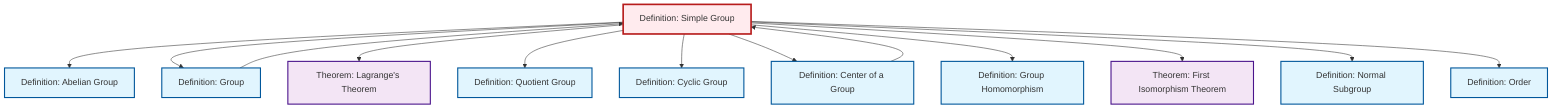 graph TD
    classDef definition fill:#e1f5fe,stroke:#01579b,stroke-width:2px
    classDef theorem fill:#f3e5f5,stroke:#4a148c,stroke-width:2px
    classDef axiom fill:#fff3e0,stroke:#e65100,stroke-width:2px
    classDef example fill:#e8f5e9,stroke:#1b5e20,stroke-width:2px
    classDef current fill:#ffebee,stroke:#b71c1c,stroke-width:3px
    def-simple-group["Definition: Simple Group"]:::definition
    def-homomorphism["Definition: Group Homomorphism"]:::definition
    def-cyclic-group["Definition: Cyclic Group"]:::definition
    thm-lagrange["Theorem: Lagrange's Theorem"]:::theorem
    def-normal-subgroup["Definition: Normal Subgroup"]:::definition
    def-abelian-group["Definition: Abelian Group"]:::definition
    thm-first-isomorphism["Theorem: First Isomorphism Theorem"]:::theorem
    def-group["Definition: Group"]:::definition
    def-quotient-group["Definition: Quotient Group"]:::definition
    def-center-of-group["Definition: Center of a Group"]:::definition
    def-order["Definition: Order"]:::definition
    def-simple-group --> def-abelian-group
    def-simple-group --> def-group
    def-simple-group --> thm-lagrange
    def-center-of-group --> def-simple-group
    def-simple-group --> def-quotient-group
    def-simple-group --> def-cyclic-group
    def-simple-group --> def-center-of-group
    def-simple-group --> def-homomorphism
    def-simple-group --> thm-first-isomorphism
    def-group --> def-simple-group
    def-simple-group --> def-normal-subgroup
    def-simple-group --> def-order
    class def-simple-group current